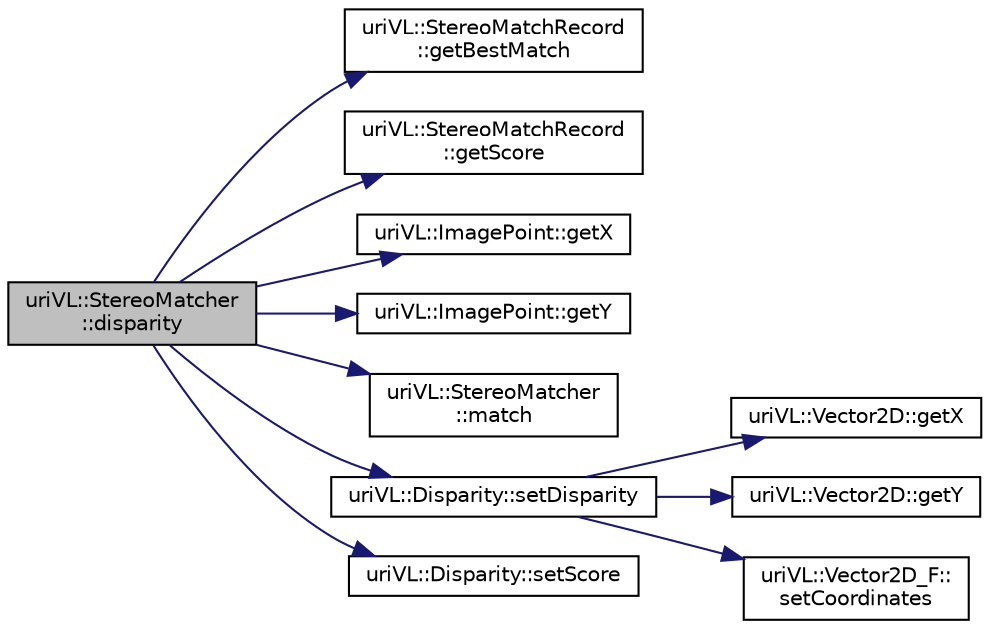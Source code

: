 digraph "uriVL::StereoMatcher::disparity"
{
  edge [fontname="Helvetica",fontsize="10",labelfontname="Helvetica",labelfontsize="10"];
  node [fontname="Helvetica",fontsize="10",shape=record];
  rankdir="LR";
  Node1 [label="uriVL::StereoMatcher\l::disparity",height=0.2,width=0.4,color="black", fillcolor="grey75", style="filled", fontcolor="black"];
  Node1 -> Node2 [color="midnightblue",fontsize="10",style="solid",fontname="Helvetica"];
  Node2 [label="uriVL::StereoMatchRecord\l::getBestMatch",height=0.2,width=0.4,color="black", fillcolor="white", style="filled",URL="$classuriVL_1_1StereoMatchRecord.html#adc300c4bf267599883cbd027e477b0df",tooltip="Returns the location of the best match. "];
  Node1 -> Node3 [color="midnightblue",fontsize="10",style="solid",fontname="Helvetica"];
  Node3 [label="uriVL::StereoMatchRecord\l::getScore",height=0.2,width=0.4,color="black", fillcolor="white", style="filled",URL="$classuriVL_1_1StereoMatchRecord.html#a5e432fb8a3c82f3f937c591f575145d2",tooltip="Returns the score of the best match found. "];
  Node1 -> Node4 [color="midnightblue",fontsize="10",style="solid",fontname="Helvetica"];
  Node4 [label="uriVL::ImagePoint::getX",height=0.2,width=0.4,color="black", fillcolor="white", style="filled",URL="$classuriVL_1_1ImagePoint.html#a4845eb34e164c8dffd9b366cf61f3f5b",tooltip="Returns the point&#39;s x coordinate. "];
  Node1 -> Node5 [color="midnightblue",fontsize="10",style="solid",fontname="Helvetica"];
  Node5 [label="uriVL::ImagePoint::getY",height=0.2,width=0.4,color="black", fillcolor="white", style="filled",URL="$classuriVL_1_1ImagePoint.html#a4edda1ad5b1f3b39db3ac200dfddf016",tooltip="Returns the point&#39;s y coordinate. "];
  Node1 -> Node6 [color="midnightblue",fontsize="10",style="solid",fontname="Helvetica"];
  Node6 [label="uriVL::StereoMatcher\l::match",height=0.2,width=0.4,color="black", fillcolor="white", style="filled",URL="$classuriVL_1_1StereoMatcher.html#abcf923063b2fde7cca0a5a3e182eb188",tooltip="Computes the stereo match for the point indicated. "];
  Node1 -> Node7 [color="midnightblue",fontsize="10",style="solid",fontname="Helvetica"];
  Node7 [label="uriVL::Disparity::setDisparity",height=0.2,width=0.4,color="black", fillcolor="white", style="filled",URL="$classuriVL_1_1Disparity.html#a6cf8251392cad8ebc1f06ded50504c4b",tooltip="Assigns new disparity. "];
  Node7 -> Node8 [color="midnightblue",fontsize="10",style="solid",fontname="Helvetica"];
  Node8 [label="uriVL::Vector2D::getX",height=0.2,width=0.4,color="black", fillcolor="white", style="filled",URL="$classuriVL_1_1Vector2D.html#adf68cdb1ee4f2893901a8e2a8ddb0222",tooltip="Returns the pixel&#39;s x coordinate. "];
  Node7 -> Node9 [color="midnightblue",fontsize="10",style="solid",fontname="Helvetica"];
  Node9 [label="uriVL::Vector2D::getY",height=0.2,width=0.4,color="black", fillcolor="white", style="filled",URL="$classuriVL_1_1Vector2D.html#a628cfb743cef10647c281626f42a3eb0",tooltip="Returns the pixel&#39;s y coordinate. "];
  Node7 -> Node10 [color="midnightblue",fontsize="10",style="solid",fontname="Helvetica"];
  Node10 [label="uriVL::Vector2D_F::\lsetCoordinates",height=0.2,width=0.4,color="black", fillcolor="white", style="filled",URL="$classuriVL_1_1Vector2D__F.html#a5d575f09840f67079c468d58a8738998",tooltip="Assigns new coordinates to the vector. "];
  Node1 -> Node11 [color="midnightblue",fontsize="10",style="solid",fontname="Helvetica"];
  Node11 [label="uriVL::Disparity::setScore",height=0.2,width=0.4,color="black", fillcolor="white", style="filled",URL="$classuriVL_1_1Disparity.html#a20f4385381834082736220c260ff1f08",tooltip="Assigns new confidence. "];
}
